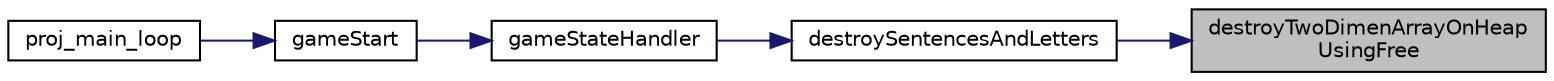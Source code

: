 digraph "destroyTwoDimenArrayOnHeapUsingFree"
{
 // LATEX_PDF_SIZE
  edge [fontname="Helvetica",fontsize="10",labelfontname="Helvetica",labelfontsize="10"];
  node [fontname="Helvetica",fontsize="10",shape=record];
  rankdir="RL";
  Node1 [label="destroyTwoDimenArrayOnHeap\lUsingFree",height=0.2,width=0.4,color="black", fillcolor="grey75", style="filled", fontcolor="black",tooltip="Free the allocated space for a two dimensional array of letters."];
  Node1 -> Node2 [dir="back",color="midnightblue",fontsize="10",style="solid",fontname="Helvetica"];
  Node2 [label="destroySentencesAndLetters",height=0.2,width=0.4,color="black", fillcolor="white", style="filled",URL="$sentences_8h.html#a7745112d26b762ba2d12b7f324710869",tooltip="Destroys sentences, letters other related variables"];
  Node2 -> Node3 [dir="back",color="midnightblue",fontsize="10",style="solid",fontname="Helvetica"];
  Node3 [label="gameStateHandler",height=0.2,width=0.4,color="black", fillcolor="white", style="filled",URL="$game_8h.html#a8df558a332b33b1b0be4f15a02438531",tooltip="Load letters,sentences and xpm's, set graphics mode and start game."];
  Node3 -> Node4 [dir="back",color="midnightblue",fontsize="10",style="solid",fontname="Helvetica"];
  Node4 [label="gameStart",height=0.2,width=0.4,color="black", fillcolor="white", style="filled",URL="$game_8h.html#aaaff4e132cd3b41673859b2b4ea1159f",tooltip="Load letters,sentences and xpm's, set graphics mode and start game."];
  Node4 -> Node5 [dir="back",color="midnightblue",fontsize="10",style="solid",fontname="Helvetica"];
  Node5 [label="proj_main_loop",height=0.2,width=0.4,color="black", fillcolor="white", style="filled",URL="$proj_8c.html#a2a16f651eccbd248e1ad3b3b924b143b",tooltip=" "];
}
